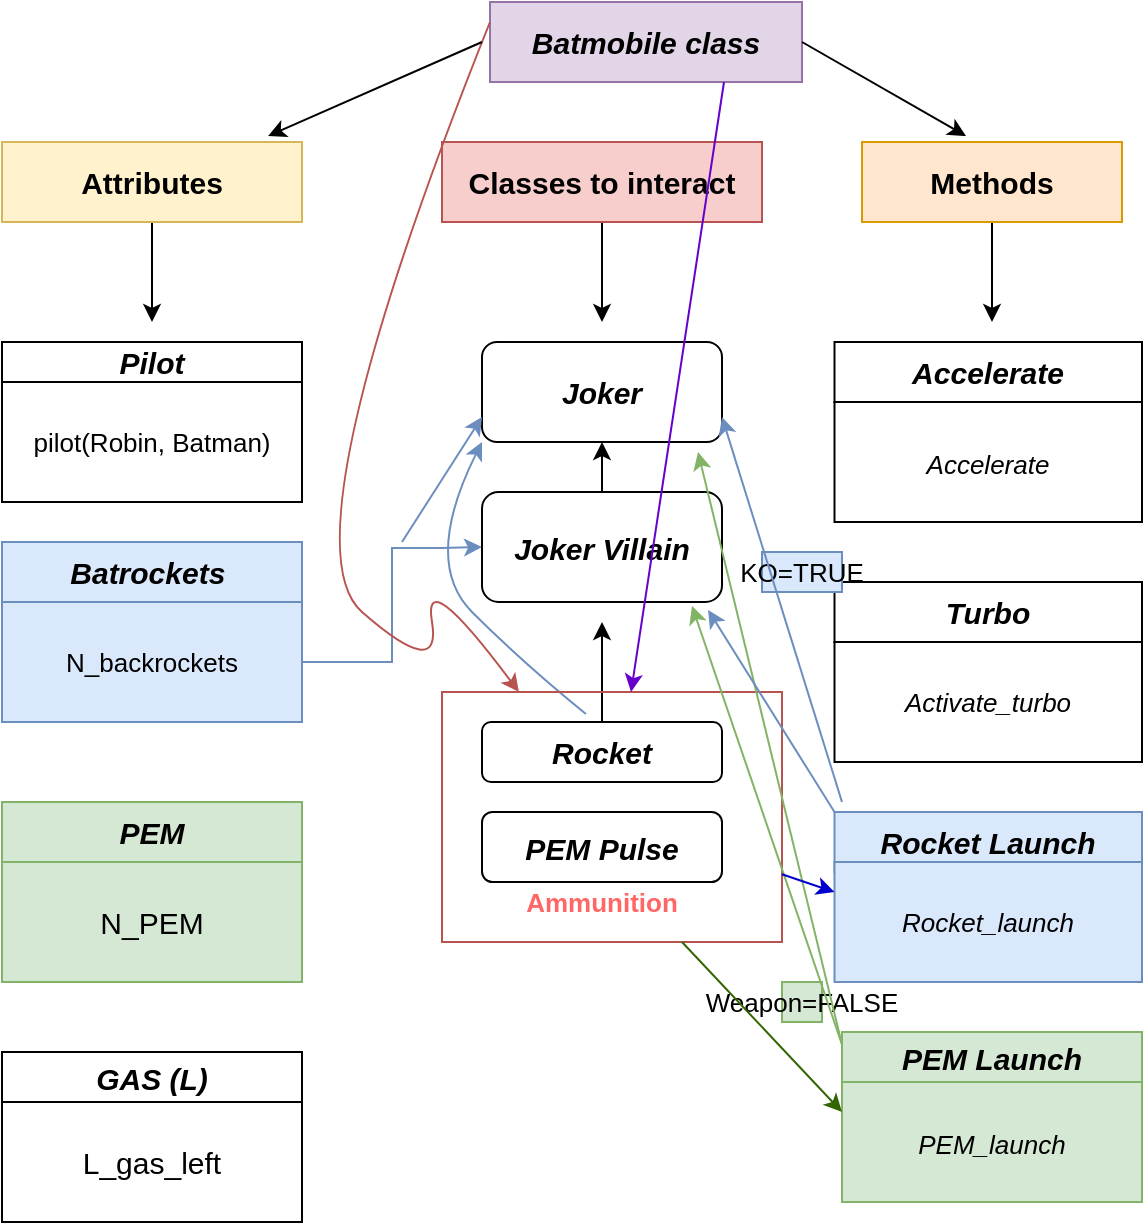 <mxfile version="13.9.1" type="github">
  <diagram id="AINGzZfc000tHIMZ7i5C" name="Page-1">
    <mxGraphModel dx="705" dy="696" grid="1" gridSize="10" guides="1" tooltips="1" connect="1" arrows="1" fold="1" page="1" pageScale="1" pageWidth="827" pageHeight="1169" math="0" shadow="0">
      <root>
        <mxCell id="0" />
        <mxCell id="1" parent="0" />
        <mxCell id="gF588Wvzwf4u7xKOkFqc-1" value="Pilot" style="rounded=0;whiteSpace=wrap;html=1;fontStyle=3;fontSize=15;" vertex="1" parent="1">
          <mxGeometry x="40" y="180" width="150" height="20" as="geometry" />
        </mxCell>
        <mxCell id="gF588Wvzwf4u7xKOkFqc-2" value="PEM" style="rounded=0;whiteSpace=wrap;html=1;fontStyle=3;fontSize=15;fillColor=#d5e8d4;strokeColor=#82b366;" vertex="1" parent="1">
          <mxGeometry x="40" y="410" width="150" height="30" as="geometry" />
        </mxCell>
        <mxCell id="gF588Wvzwf4u7xKOkFqc-3" value="Batrockets&amp;nbsp;" style="rounded=0;whiteSpace=wrap;html=1;fontSize=15;fontStyle=3;fillColor=#dae8fc;strokeColor=#6c8ebf;" vertex="1" parent="1">
          <mxGeometry x="40" y="280" width="150" height="30" as="geometry" />
        </mxCell>
        <mxCell id="gF588Wvzwf4u7xKOkFqc-42" style="edgeStyle=orthogonalEdgeStyle;rounded=0;orthogonalLoop=1;jettySize=auto;html=1;exitX=1;exitY=0.5;exitDx=0;exitDy=0;entryX=0;entryY=0.5;entryDx=0;entryDy=0;fontSize=13;fillColor=#dae8fc;strokeColor=#6c8ebf;" edge="1" parent="1" source="gF588Wvzwf4u7xKOkFqc-4" target="gF588Wvzwf4u7xKOkFqc-23">
          <mxGeometry relative="1" as="geometry">
            <Array as="points">
              <mxPoint x="235" y="340" />
              <mxPoint x="235" y="283" />
              <mxPoint x="260" y="283" />
            </Array>
          </mxGeometry>
        </mxCell>
        <mxCell id="gF588Wvzwf4u7xKOkFqc-4" value="N_backrockets" style="rounded=0;whiteSpace=wrap;html=1;fontSize=13;fillColor=#dae8fc;strokeColor=#6c8ebf;" vertex="1" parent="1">
          <mxGeometry x="40" y="310" width="150" height="60" as="geometry" />
        </mxCell>
        <mxCell id="gF588Wvzwf4u7xKOkFqc-6" value="pilot(Robin, Batman)" style="rounded=0;whiteSpace=wrap;html=1;fontSize=13;" vertex="1" parent="1">
          <mxGeometry x="40" y="200" width="150" height="60" as="geometry" />
        </mxCell>
        <mxCell id="gF588Wvzwf4u7xKOkFqc-7" value="N_PEM" style="rounded=0;whiteSpace=wrap;html=1;fontSize=15;fillColor=#d5e8d4;strokeColor=#82b366;" vertex="1" parent="1">
          <mxGeometry x="40" y="440" width="150" height="60" as="geometry" />
        </mxCell>
        <mxCell id="gF588Wvzwf4u7xKOkFqc-8" value="GAS (L)" style="rounded=0;whiteSpace=wrap;html=1;fontSize=15;fontStyle=3" vertex="1" parent="1">
          <mxGeometry x="40" y="535" width="150" height="25" as="geometry" />
        </mxCell>
        <mxCell id="gF588Wvzwf4u7xKOkFqc-9" value="L_gas_left" style="rounded=0;whiteSpace=wrap;html=1;fontSize=15;" vertex="1" parent="1">
          <mxGeometry x="40" y="560" width="150" height="60" as="geometry" />
        </mxCell>
        <mxCell id="gF588Wvzwf4u7xKOkFqc-10" value="Batmobile class" style="rounded=0;whiteSpace=wrap;html=1;fontSize=15;fontStyle=3;fillColor=#e1d5e7;strokeColor=#9673a6;" vertex="1" parent="1">
          <mxGeometry x="284" y="10" width="156" height="40" as="geometry" />
        </mxCell>
        <mxCell id="gF588Wvzwf4u7xKOkFqc-17" style="edgeStyle=orthogonalEdgeStyle;rounded=0;orthogonalLoop=1;jettySize=auto;html=1;exitX=0.5;exitY=1;exitDx=0;exitDy=0;fontSize=15;" edge="1" parent="1" source="gF588Wvzwf4u7xKOkFqc-11">
          <mxGeometry relative="1" as="geometry">
            <mxPoint x="115" y="170" as="targetPoint" />
          </mxGeometry>
        </mxCell>
        <mxCell id="gF588Wvzwf4u7xKOkFqc-11" value="Attributes" style="rounded=0;whiteSpace=wrap;html=1;fontSize=15;fontStyle=1;fillColor=#fff2cc;strokeColor=#d6b656;" vertex="1" parent="1">
          <mxGeometry x="40" y="80" width="150" height="40" as="geometry" />
        </mxCell>
        <mxCell id="gF588Wvzwf4u7xKOkFqc-19" style="edgeStyle=orthogonalEdgeStyle;rounded=0;orthogonalLoop=1;jettySize=auto;html=1;fontSize=15;" edge="1" parent="1" source="gF588Wvzwf4u7xKOkFqc-18">
          <mxGeometry relative="1" as="geometry">
            <mxPoint x="535" y="170" as="targetPoint" />
          </mxGeometry>
        </mxCell>
        <mxCell id="gF588Wvzwf4u7xKOkFqc-18" value="Methods" style="rounded=0;whiteSpace=wrap;html=1;fontSize=15;fontStyle=1;fillColor=#ffe6cc;strokeColor=#d79b00;" vertex="1" parent="1">
          <mxGeometry x="470" y="80" width="130" height="40" as="geometry" />
        </mxCell>
        <mxCell id="gF588Wvzwf4u7xKOkFqc-21" style="edgeStyle=orthogonalEdgeStyle;rounded=0;orthogonalLoop=1;jettySize=auto;html=1;fontSize=15;" edge="1" parent="1" source="gF588Wvzwf4u7xKOkFqc-20">
          <mxGeometry relative="1" as="geometry">
            <mxPoint x="340" y="170" as="targetPoint" />
          </mxGeometry>
        </mxCell>
        <mxCell id="gF588Wvzwf4u7xKOkFqc-20" value="Classes to interact" style="rounded=0;whiteSpace=wrap;html=1;fontSize=15;fontStyle=1;fillColor=#f8cecc;strokeColor=#b85450;" vertex="1" parent="1">
          <mxGeometry x="260" y="80" width="160" height="40" as="geometry" />
        </mxCell>
        <mxCell id="gF588Wvzwf4u7xKOkFqc-22" value="&lt;b&gt;&lt;i&gt;Joker&lt;/i&gt;&lt;/b&gt;" style="rounded=1;whiteSpace=wrap;html=1;fontSize=15;" vertex="1" parent="1">
          <mxGeometry x="280" y="180" width="120" height="50" as="geometry" />
        </mxCell>
        <mxCell id="gF588Wvzwf4u7xKOkFqc-41" style="edgeStyle=orthogonalEdgeStyle;rounded=0;orthogonalLoop=1;jettySize=auto;html=1;entryX=0.5;entryY=1;entryDx=0;entryDy=0;fontSize=13;" edge="1" parent="1" source="gF588Wvzwf4u7xKOkFqc-23" target="gF588Wvzwf4u7xKOkFqc-22">
          <mxGeometry relative="1" as="geometry" />
        </mxCell>
        <mxCell id="gF588Wvzwf4u7xKOkFqc-23" value="&lt;b&gt;&lt;i&gt;Joker Villain&lt;/i&gt;&lt;/b&gt;" style="rounded=1;whiteSpace=wrap;html=1;fontSize=15;" vertex="1" parent="1">
          <mxGeometry x="280" y="255" width="120" height="55" as="geometry" />
        </mxCell>
        <mxCell id="gF588Wvzwf4u7xKOkFqc-40" style="edgeStyle=orthogonalEdgeStyle;rounded=0;orthogonalLoop=1;jettySize=auto;html=1;fontSize=13;" edge="1" parent="1" source="gF588Wvzwf4u7xKOkFqc-24">
          <mxGeometry relative="1" as="geometry">
            <mxPoint x="340" y="320" as="targetPoint" />
          </mxGeometry>
        </mxCell>
        <mxCell id="gF588Wvzwf4u7xKOkFqc-24" value="&lt;b&gt;&lt;i&gt;Rocket&lt;/i&gt;&lt;/b&gt;" style="rounded=1;whiteSpace=wrap;html=1;fontSize=15;" vertex="1" parent="1">
          <mxGeometry x="280" y="370" width="120" height="30" as="geometry" />
        </mxCell>
        <mxCell id="gF588Wvzwf4u7xKOkFqc-25" value="&lt;b&gt;&lt;i&gt;PEM Pulse&lt;/i&gt;&lt;/b&gt;" style="rounded=1;whiteSpace=wrap;html=1;fontSize=15;" vertex="1" parent="1">
          <mxGeometry x="280" y="415" width="120" height="35" as="geometry" />
        </mxCell>
        <mxCell id="gF588Wvzwf4u7xKOkFqc-27" style="edgeStyle=orthogonalEdgeStyle;rounded=0;orthogonalLoop=1;jettySize=auto;html=1;exitX=0.5;exitY=1;exitDx=0;exitDy=0;fontSize=15;" edge="1" parent="1" source="gF588Wvzwf4u7xKOkFqc-25" target="gF588Wvzwf4u7xKOkFqc-25">
          <mxGeometry relative="1" as="geometry" />
        </mxCell>
        <mxCell id="gF588Wvzwf4u7xKOkFqc-29" value="&lt;i&gt;&lt;font style=&quot;font-size: 13px&quot;&gt;Accelerate&lt;/font&gt;&lt;/i&gt;" style="rounded=0;whiteSpace=wrap;html=1;fontSize=15;" vertex="1" parent="1">
          <mxGeometry x="456.25" y="210" width="153.75" height="60" as="geometry" />
        </mxCell>
        <mxCell id="gF588Wvzwf4u7xKOkFqc-30" value="Turbo" style="rounded=0;whiteSpace=wrap;html=1;fontSize=15;fontStyle=3" vertex="1" parent="1">
          <mxGeometry x="456.25" y="300" width="153.75" height="30" as="geometry" />
        </mxCell>
        <mxCell id="gF588Wvzwf4u7xKOkFqc-31" value="&lt;i style=&quot;font-size: 13px;&quot;&gt;Activate_turbo&lt;/i&gt;" style="rounded=0;whiteSpace=wrap;html=1;fontSize=13;" vertex="1" parent="1">
          <mxGeometry x="456.25" y="330" width="153.75" height="60" as="geometry" />
        </mxCell>
        <mxCell id="gF588Wvzwf4u7xKOkFqc-33" value="Rocket Launch" style="rounded=0;whiteSpace=wrap;html=1;fontSize=15;fontStyle=3;fillColor=#dae8fc;strokeColor=#6c8ebf;" vertex="1" parent="1">
          <mxGeometry x="456.25" y="415" width="153.75" height="30" as="geometry" />
        </mxCell>
        <mxCell id="gF588Wvzwf4u7xKOkFqc-34" value="Rocket_launch" style="rounded=0;whiteSpace=wrap;html=1;fontSize=13;fontStyle=2;fillColor=#dae8fc;strokeColor=#6c8ebf;" vertex="1" parent="1">
          <mxGeometry x="456.25" y="440" width="153.75" height="60" as="geometry" />
        </mxCell>
        <mxCell id="gF588Wvzwf4u7xKOkFqc-35" value="Accelerate" style="rounded=0;whiteSpace=wrap;html=1;fontSize=15;fontStyle=3" vertex="1" parent="1">
          <mxGeometry x="456.25" y="180" width="153.75" height="30" as="geometry" />
        </mxCell>
        <mxCell id="gF588Wvzwf4u7xKOkFqc-38" value="PEM Launch" style="rounded=0;whiteSpace=wrap;html=1;fontSize=15;fontStyle=3;fillColor=#d5e8d4;strokeColor=#82b366;" vertex="1" parent="1">
          <mxGeometry x="460" y="525" width="150" height="25" as="geometry" />
        </mxCell>
        <mxCell id="gF588Wvzwf4u7xKOkFqc-39" value="&lt;i&gt;&lt;font style=&quot;font-size: 13px&quot;&gt;PEM_launch&lt;/font&gt;&lt;/i&gt;" style="rounded=0;whiteSpace=wrap;html=1;fontSize=15;fillColor=#d5e8d4;strokeColor=#82b366;" vertex="1" parent="1">
          <mxGeometry x="460" y="550" width="150" height="60" as="geometry" />
        </mxCell>
        <mxCell id="gF588Wvzwf4u7xKOkFqc-46" value="" style="endArrow=classic;html=1;fontSize=13;entryX=0;entryY=0.75;entryDx=0;entryDy=0;fillColor=#dae8fc;strokeColor=#6c8ebf;" edge="1" parent="1" target="gF588Wvzwf4u7xKOkFqc-22">
          <mxGeometry width="50" height="50" relative="1" as="geometry">
            <mxPoint x="240" y="280" as="sourcePoint" />
            <mxPoint x="300" y="290" as="targetPoint" />
          </mxGeometry>
        </mxCell>
        <mxCell id="gF588Wvzwf4u7xKOkFqc-47" value="" style="curved=1;endArrow=classic;html=1;fontSize=13;exitX=0.433;exitY=-0.133;exitDx=0;exitDy=0;exitPerimeter=0;entryX=0;entryY=1;entryDx=0;entryDy=0;fillColor=#dae8fc;strokeColor=#6c8ebf;" edge="1" parent="1" source="gF588Wvzwf4u7xKOkFqc-24" target="gF588Wvzwf4u7xKOkFqc-22">
          <mxGeometry width="50" height="50" relative="1" as="geometry">
            <mxPoint x="250" y="340" as="sourcePoint" />
            <mxPoint x="300" y="290" as="targetPoint" />
            <Array as="points">
              <mxPoint x="300" y="340" />
              <mxPoint x="250" y="290" />
            </Array>
          </mxGeometry>
        </mxCell>
        <mxCell id="gF588Wvzwf4u7xKOkFqc-51" value="Weapon=FALSE" style="text;html=1;strokeColor=#82b366;fillColor=#d5e8d4;align=center;verticalAlign=middle;whiteSpace=wrap;rounded=0;fontSize=13;" vertex="1" parent="1">
          <mxGeometry x="430" y="500" width="20" height="20" as="geometry" />
        </mxCell>
        <mxCell id="gF588Wvzwf4u7xKOkFqc-54" value="KO=TRUE" style="text;html=1;strokeColor=#6c8ebf;fillColor=#dae8fc;align=center;verticalAlign=middle;whiteSpace=wrap;rounded=0;fontSize=13;" vertex="1" parent="1">
          <mxGeometry x="420" y="285" width="40" height="20" as="geometry" />
        </mxCell>
        <mxCell id="gF588Wvzwf4u7xKOkFqc-55" value="" style="rounded=0;whiteSpace=wrap;html=1;fontSize=13;strokeColor=#b85450;fillColor=none;" vertex="1" parent="1">
          <mxGeometry x="260" y="355" width="170" height="125" as="geometry" />
        </mxCell>
        <mxCell id="gF588Wvzwf4u7xKOkFqc-56" value="Ammunition" style="text;html=1;strokeColor=none;fillColor=none;align=center;verticalAlign=middle;whiteSpace=wrap;rounded=0;fontSize=13;fontColor=#FF6666;fontStyle=1" vertex="1" parent="1">
          <mxGeometry x="320" y="450" width="40" height="20" as="geometry" />
        </mxCell>
        <mxCell id="gF588Wvzwf4u7xKOkFqc-60" value="" style="curved=1;endArrow=classic;html=1;fontSize=13;exitX=0;exitY=0.25;exitDx=0;exitDy=0;horizontal=0;fontColor=#FF6666;fillColor=#f8cecc;strokeColor=#b85450;" edge="1" parent="1" source="gF588Wvzwf4u7xKOkFqc-10" target="gF588Wvzwf4u7xKOkFqc-55">
          <mxGeometry width="50" height="50" relative="1" as="geometry">
            <mxPoint x="250" y="340" as="sourcePoint" />
            <mxPoint x="300" y="290" as="targetPoint" />
            <Array as="points">
              <mxPoint x="180" y="280" />
              <mxPoint x="260" y="350" />
              <mxPoint x="250" y="290" />
            </Array>
          </mxGeometry>
        </mxCell>
        <mxCell id="gF588Wvzwf4u7xKOkFqc-63" value="" style="endArrow=classic;html=1;fontSize=13;fontColor=#FF6666;entryX=0.875;entryY=1.036;entryDx=0;entryDy=0;entryPerimeter=0;exitX=0;exitY=0.25;exitDx=0;exitDy=0;fillColor=#d5e8d4;strokeColor=#82b366;" edge="1" parent="1" source="gF588Wvzwf4u7xKOkFqc-38" target="gF588Wvzwf4u7xKOkFqc-23">
          <mxGeometry width="50" height="50" relative="1" as="geometry">
            <mxPoint x="270" y="340" as="sourcePoint" />
            <mxPoint x="320" y="290" as="targetPoint" />
          </mxGeometry>
        </mxCell>
        <mxCell id="gF588Wvzwf4u7xKOkFqc-64" value="" style="endArrow=classic;html=1;fontSize=13;fontColor=#FF6666;exitX=0;exitY=0.25;exitDx=0;exitDy=0;entryX=0.9;entryY=1.1;entryDx=0;entryDy=0;entryPerimeter=0;fillColor=#d5e8d4;strokeColor=#82b366;" edge="1" parent="1" source="gF588Wvzwf4u7xKOkFqc-38" target="gF588Wvzwf4u7xKOkFqc-22">
          <mxGeometry width="50" height="50" relative="1" as="geometry">
            <mxPoint x="270" y="340" as="sourcePoint" />
            <mxPoint x="320" y="290" as="targetPoint" />
          </mxGeometry>
        </mxCell>
        <mxCell id="gF588Wvzwf4u7xKOkFqc-67" value="" style="endArrow=classic;html=1;fontSize=13;fontColor=#FF6666;entryX=1;entryY=0.75;entryDx=0;entryDy=0;fillColor=#dae8fc;strokeColor=#6c8ebf;" edge="1" parent="1" target="gF588Wvzwf4u7xKOkFqc-22">
          <mxGeometry width="50" height="50" relative="1" as="geometry">
            <mxPoint x="460" y="410" as="sourcePoint" />
            <mxPoint x="320" y="290" as="targetPoint" />
          </mxGeometry>
        </mxCell>
        <mxCell id="gF588Wvzwf4u7xKOkFqc-68" value="" style="endArrow=classic;html=1;fontSize=13;fontColor=#FF6666;entryX=0.942;entryY=1.073;entryDx=0;entryDy=0;entryPerimeter=0;exitX=0;exitY=0;exitDx=0;exitDy=0;fillColor=#dae8fc;strokeColor=#6c8ebf;" edge="1" parent="1" source="gF588Wvzwf4u7xKOkFqc-33" target="gF588Wvzwf4u7xKOkFqc-23">
          <mxGeometry width="50" height="50" relative="1" as="geometry">
            <mxPoint x="450" y="410" as="sourcePoint" />
            <mxPoint x="320" y="290" as="targetPoint" />
          </mxGeometry>
        </mxCell>
        <mxCell id="gF588Wvzwf4u7xKOkFqc-70" value="" style="endArrow=classic;html=1;fontSize=13;fontColor=#FF6666;entryX=0.4;entryY=-0.075;entryDx=0;entryDy=0;entryPerimeter=0;exitX=1;exitY=0.5;exitDx=0;exitDy=0;" edge="1" parent="1" source="gF588Wvzwf4u7xKOkFqc-10" target="gF588Wvzwf4u7xKOkFqc-18">
          <mxGeometry width="50" height="50" relative="1" as="geometry">
            <mxPoint x="450" y="30" as="sourcePoint" />
            <mxPoint x="500" y="50" as="targetPoint" />
          </mxGeometry>
        </mxCell>
        <mxCell id="gF588Wvzwf4u7xKOkFqc-72" value="" style="endArrow=classic;html=1;fontSize=13;fontColor=#FF6666;entryX=0.887;entryY=-0.075;entryDx=0;entryDy=0;entryPerimeter=0;" edge="1" parent="1" target="gF588Wvzwf4u7xKOkFqc-11">
          <mxGeometry width="50" height="50" relative="1" as="geometry">
            <mxPoint x="280" y="30" as="sourcePoint" />
            <mxPoint x="190" y="80" as="targetPoint" />
          </mxGeometry>
        </mxCell>
        <mxCell id="gF588Wvzwf4u7xKOkFqc-75" value="" style="endArrow=classic;html=1;fontSize=13;fontColor=#FF6666;entryX=0;entryY=0.25;entryDx=0;entryDy=0;strokeColor=#0000CC;" edge="1" parent="1" source="gF588Wvzwf4u7xKOkFqc-55" target="gF588Wvzwf4u7xKOkFqc-34">
          <mxGeometry width="50" height="50" relative="1" as="geometry">
            <mxPoint x="270" y="340" as="sourcePoint" />
            <mxPoint x="320" y="290" as="targetPoint" />
          </mxGeometry>
        </mxCell>
        <mxCell id="gF588Wvzwf4u7xKOkFqc-76" value="" style="endArrow=classic;html=1;fontSize=13;fontColor=#FF6666;entryX=0;entryY=0.25;entryDx=0;entryDy=0;strokeColor=#336600;" edge="1" parent="1" target="gF588Wvzwf4u7xKOkFqc-39">
          <mxGeometry width="50" height="50" relative="1" as="geometry">
            <mxPoint x="380" y="480" as="sourcePoint" />
            <mxPoint x="400" y="640" as="targetPoint" />
          </mxGeometry>
        </mxCell>
        <mxCell id="gF588Wvzwf4u7xKOkFqc-77" value="" style="endArrow=classic;html=1;fontSize=13;fontColor=#FF6666;exitX=0.75;exitY=1;exitDx=0;exitDy=0;strokeColor=#6600CC;" edge="1" parent="1" source="gF588Wvzwf4u7xKOkFqc-10" target="gF588Wvzwf4u7xKOkFqc-55">
          <mxGeometry width="50" height="50" relative="1" as="geometry">
            <mxPoint x="270" y="340" as="sourcePoint" />
            <mxPoint x="320" y="290" as="targetPoint" />
          </mxGeometry>
        </mxCell>
      </root>
    </mxGraphModel>
  </diagram>
</mxfile>
